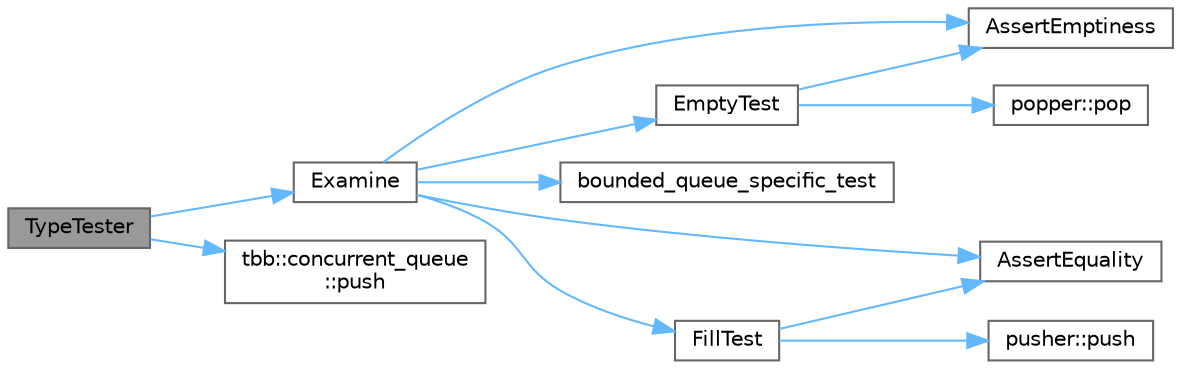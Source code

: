 digraph "TypeTester"
{
 // LATEX_PDF_SIZE
  bgcolor="transparent";
  edge [fontname=Helvetica,fontsize=10,labelfontname=Helvetica,labelfontsize=10];
  node [fontname=Helvetica,fontsize=10,shape=box,height=0.2,width=0.4];
  rankdir="LR";
  Node1 [id="Node000001",label="TypeTester",height=0.2,width=0.4,color="gray40", fillcolor="grey60", style="filled", fontcolor="black",tooltip=" "];
  Node1 -> Node2 [id="edge1_Node000001_Node000002",color="steelblue1",style="solid",tooltip=" "];
  Node2 [id="Node000002",label="Examine",height=0.2,width=0.4,color="grey40", fillcolor="white", style="filled",URL="$test__concurrent__queue_8cpp.html#aa856079e0982dc1c1d912820d9b462c7",tooltip=" "];
  Node2 -> Node3 [id="edge2_Node000002_Node000003",color="steelblue1",style="solid",tooltip=" "];
  Node3 [id="Node000003",label="AssertEmptiness",height=0.2,width=0.4,color="grey40", fillcolor="white", style="filled",URL="$test__concurrent__queue_8cpp.html#acf4dd904cd237d20c5d62aed2dc659ca",tooltip=" "];
  Node2 -> Node4 [id="edge3_Node000002_Node000004",color="steelblue1",style="solid",tooltip=" "];
  Node4 [id="Node000004",label="AssertEquality",height=0.2,width=0.4,color="grey40", fillcolor="white", style="filled",URL="$test__concurrent__queue_8cpp.html#ac001c44218c118df21c75f1e0dad5b4d",tooltip=" "];
  Node2 -> Node5 [id="edge4_Node000002_Node000005",color="steelblue1",style="solid",tooltip=" "];
  Node5 [id="Node000005",label="bounded_queue_specific_test",height=0.2,width=0.4,color="grey40", fillcolor="white", style="filled",URL="$test__concurrent__queue_8cpp.html#af9e45de8cda025c21eec65ec92ca545b",tooltip=" "];
  Node2 -> Node6 [id="edge5_Node000002_Node000006",color="steelblue1",style="solid",tooltip=" "];
  Node6 [id="Node000006",label="EmptyTest",height=0.2,width=0.4,color="grey40", fillcolor="white", style="filled",URL="$test__concurrent__queue_8cpp.html#a34ce402c01001af3f29f28c2007a8230",tooltip=" "];
  Node6 -> Node3 [id="edge6_Node000006_Node000003",color="steelblue1",style="solid",tooltip=" "];
  Node6 -> Node7 [id="edge7_Node000006_Node000007",color="steelblue1",style="solid",tooltip=" "];
  Node7 [id="Node000007",label="popper::pop",height=0.2,width=0.4,color="grey40", fillcolor="white", style="filled",URL="$structpopper.html#af044cde4e6d7a7c0b8904193e3316609",tooltip=" "];
  Node2 -> Node8 [id="edge8_Node000002_Node000008",color="steelblue1",style="solid",tooltip=" "];
  Node8 [id="Node000008",label="FillTest",height=0.2,width=0.4,color="grey40", fillcolor="white", style="filled",URL="$test__concurrent__queue_8cpp.html#a7265c276e9431cc7e3819b5069d0eed4",tooltip=" "];
  Node8 -> Node4 [id="edge9_Node000008_Node000004",color="steelblue1",style="solid",tooltip=" "];
  Node8 -> Node9 [id="edge10_Node000008_Node000009",color="steelblue1",style="solid",tooltip=" "];
  Node9 [id="Node000009",label="pusher::push",height=0.2,width=0.4,color="grey40", fillcolor="white", style="filled",URL="$structpusher.html#a425ef9c25db81425e1f91f672ed42f3b",tooltip=" "];
  Node1 -> Node10 [id="edge11_Node000001_Node000010",color="steelblue1",style="solid",tooltip=" "];
  Node10 [id="Node000010",label="tbb::concurrent_queue\l::push",height=0.2,width=0.4,color="grey40", fillcolor="white", style="filled",URL="$classtbb_1_1concurrent__queue.html#ac59b2f0ad661451162c594b535389f34",tooltip="Enqueue an item at tail of queue."];
}
